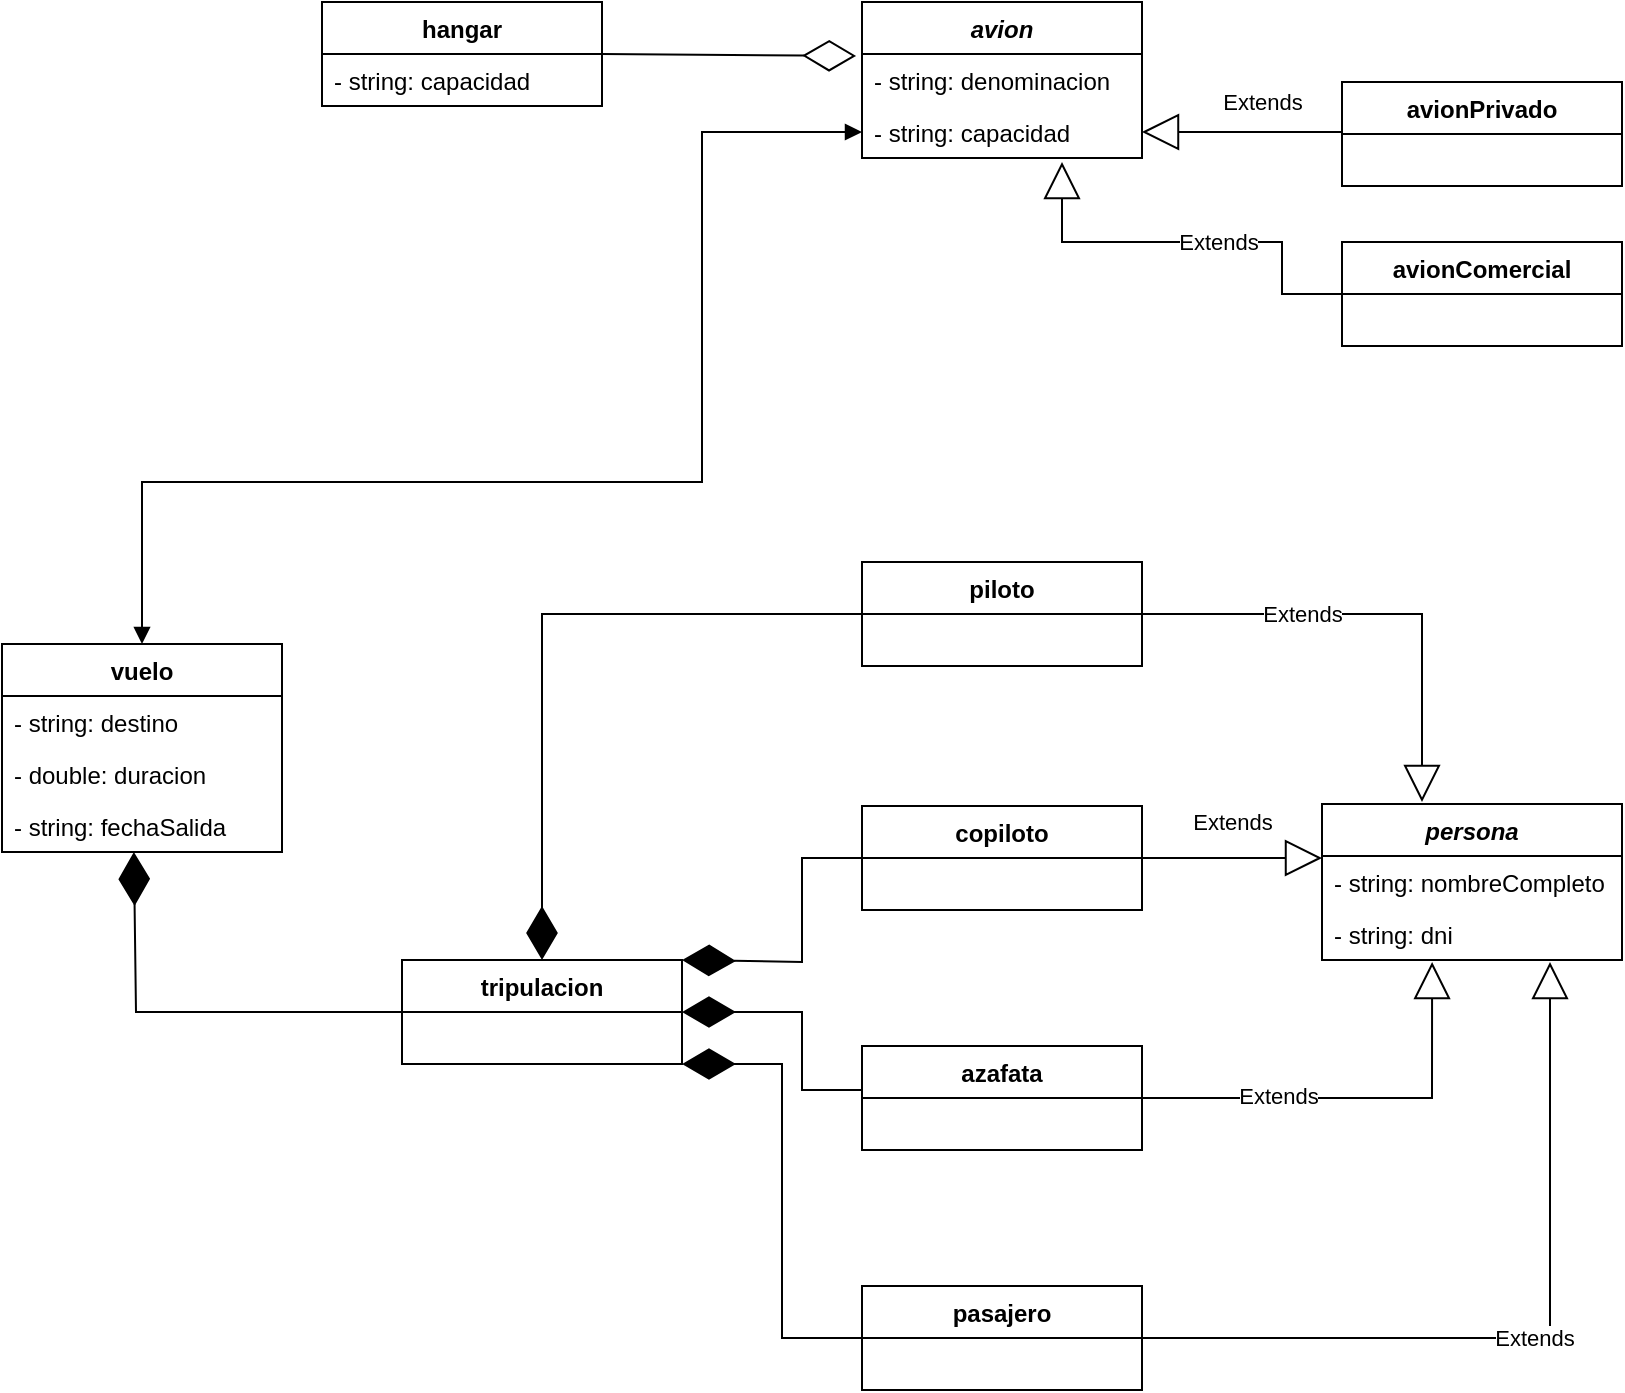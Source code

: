 <mxfile version="17.4.2" type="device"><diagram id="OUKKZpXs8oCcknH9RYhl" name="Page-1"><mxGraphModel dx="868" dy="553" grid="1" gridSize="10" guides="1" tooltips="1" connect="1" arrows="1" fold="1" page="1" pageScale="1" pageWidth="850" pageHeight="1100" math="0" shadow="0"><root><mxCell id="0"/><mxCell id="1" parent="0"/><mxCell id="CEJre-G9HFqHJvvwrJ7U-1" value="avion" style="swimlane;fontStyle=3;childLayout=stackLayout;horizontal=1;startSize=26;fillColor=none;horizontalStack=0;resizeParent=1;resizeParentMax=0;resizeLast=0;collapsible=1;marginBottom=0;" vertex="1" parent="1"><mxGeometry x="470" width="140" height="78" as="geometry"/></mxCell><mxCell id="CEJre-G9HFqHJvvwrJ7U-2" value="- string: denominacion" style="text;strokeColor=none;fillColor=none;align=left;verticalAlign=top;spacingLeft=4;spacingRight=4;overflow=hidden;rotatable=0;points=[[0,0.5],[1,0.5]];portConstraint=eastwest;" vertex="1" parent="CEJre-G9HFqHJvvwrJ7U-1"><mxGeometry y="26" width="140" height="26" as="geometry"/></mxCell><mxCell id="CEJre-G9HFqHJvvwrJ7U-3" value="- string: capacidad" style="text;strokeColor=none;fillColor=none;align=left;verticalAlign=top;spacingLeft=4;spacingRight=4;overflow=hidden;rotatable=0;points=[[0,0.5],[1,0.5]];portConstraint=eastwest;" vertex="1" parent="CEJre-G9HFqHJvvwrJ7U-1"><mxGeometry y="52" width="140" height="26" as="geometry"/></mxCell><mxCell id="CEJre-G9HFqHJvvwrJ7U-6" value="persona" style="swimlane;fontStyle=3;childLayout=stackLayout;horizontal=1;startSize=26;fillColor=none;horizontalStack=0;resizeParent=1;resizeParentMax=0;resizeLast=0;collapsible=1;marginBottom=0;" vertex="1" parent="1"><mxGeometry x="700" y="401" width="150" height="78" as="geometry"/></mxCell><mxCell id="CEJre-G9HFqHJvvwrJ7U-7" value="- string: nombreCompleto" style="text;strokeColor=none;fillColor=none;align=left;verticalAlign=top;spacingLeft=4;spacingRight=4;overflow=hidden;rotatable=0;points=[[0,0.5],[1,0.5]];portConstraint=eastwest;" vertex="1" parent="CEJre-G9HFqHJvvwrJ7U-6"><mxGeometry y="26" width="150" height="26" as="geometry"/></mxCell><mxCell id="CEJre-G9HFqHJvvwrJ7U-8" value="- string: dni" style="text;strokeColor=none;fillColor=none;align=left;verticalAlign=top;spacingLeft=4;spacingRight=4;overflow=hidden;rotatable=0;points=[[0,0.5],[1,0.5]];portConstraint=eastwest;" vertex="1" parent="CEJre-G9HFqHJvvwrJ7U-6"><mxGeometry y="52" width="150" height="26" as="geometry"/></mxCell><mxCell id="CEJre-G9HFqHJvvwrJ7U-10" value="piloto" style="swimlane;fontStyle=1;childLayout=stackLayout;horizontal=1;startSize=26;fillColor=none;horizontalStack=0;resizeParent=1;resizeParentMax=0;resizeLast=0;collapsible=1;marginBottom=0;" vertex="1" parent="1"><mxGeometry x="470" y="280" width="140" height="52" as="geometry"/></mxCell><mxCell id="CEJre-G9HFqHJvvwrJ7U-14" value="copiloto" style="swimlane;fontStyle=1;childLayout=stackLayout;horizontal=1;startSize=26;fillColor=none;horizontalStack=0;resizeParent=1;resizeParentMax=0;resizeLast=0;collapsible=1;marginBottom=0;" vertex="1" parent="1"><mxGeometry x="470" y="402" width="140" height="52" as="geometry"/></mxCell><mxCell id="CEJre-G9HFqHJvvwrJ7U-18" value="azafata" style="swimlane;fontStyle=1;childLayout=stackLayout;horizontal=1;startSize=26;fillColor=none;horizontalStack=0;resizeParent=1;resizeParentMax=0;resizeLast=0;collapsible=1;marginBottom=0;" vertex="1" parent="1"><mxGeometry x="470" y="522" width="140" height="52" as="geometry"/></mxCell><mxCell id="CEJre-G9HFqHJvvwrJ7U-22" value="pasajero" style="swimlane;fontStyle=1;childLayout=stackLayout;horizontal=1;startSize=26;fillColor=none;horizontalStack=0;resizeParent=1;resizeParentMax=0;resizeLast=0;collapsible=1;marginBottom=0;" vertex="1" parent="1"><mxGeometry x="470" y="642" width="140" height="52" as="geometry"/></mxCell><mxCell id="CEJre-G9HFqHJvvwrJ7U-26" value="avionPrivado" style="swimlane;fontStyle=1;childLayout=stackLayout;horizontal=1;startSize=26;fillColor=none;horizontalStack=0;resizeParent=1;resizeParentMax=0;resizeLast=0;collapsible=1;marginBottom=0;" vertex="1" parent="1"><mxGeometry x="710" y="40" width="140" height="52" as="geometry"/></mxCell><mxCell id="CEJre-G9HFqHJvvwrJ7U-30" value="avionComercial" style="swimlane;fontStyle=1;childLayout=stackLayout;horizontal=1;startSize=26;fillColor=none;horizontalStack=0;resizeParent=1;resizeParentMax=0;resizeLast=0;collapsible=1;marginBottom=0;" vertex="1" parent="1"><mxGeometry x="710" y="120" width="140" height="52" as="geometry"/></mxCell><mxCell id="CEJre-G9HFqHJvvwrJ7U-34" value="vuelo" style="swimlane;fontStyle=1;childLayout=stackLayout;horizontal=1;startSize=26;fillColor=none;horizontalStack=0;resizeParent=1;resizeParentMax=0;resizeLast=0;collapsible=1;marginBottom=0;" vertex="1" parent="1"><mxGeometry x="40" y="321" width="140" height="104" as="geometry"/></mxCell><mxCell id="CEJre-G9HFqHJvvwrJ7U-35" value="- string: destino" style="text;strokeColor=none;fillColor=none;align=left;verticalAlign=top;spacingLeft=4;spacingRight=4;overflow=hidden;rotatable=0;points=[[0,0.5],[1,0.5]];portConstraint=eastwest;" vertex="1" parent="CEJre-G9HFqHJvvwrJ7U-34"><mxGeometry y="26" width="140" height="26" as="geometry"/></mxCell><mxCell id="CEJre-G9HFqHJvvwrJ7U-36" value="- double: duracion" style="text;strokeColor=none;fillColor=none;align=left;verticalAlign=top;spacingLeft=4;spacingRight=4;overflow=hidden;rotatable=0;points=[[0,0.5],[1,0.5]];portConstraint=eastwest;" vertex="1" parent="CEJre-G9HFqHJvvwrJ7U-34"><mxGeometry y="52" width="140" height="26" as="geometry"/></mxCell><mxCell id="CEJre-G9HFqHJvvwrJ7U-37" value="- string: fechaSalida" style="text;strokeColor=none;fillColor=none;align=left;verticalAlign=top;spacingLeft=4;spacingRight=4;overflow=hidden;rotatable=0;points=[[0,0.5],[1,0.5]];portConstraint=eastwest;" vertex="1" parent="CEJre-G9HFqHJvvwrJ7U-34"><mxGeometry y="78" width="140" height="26" as="geometry"/></mxCell><mxCell id="CEJre-G9HFqHJvvwrJ7U-40" value="Extends" style="endArrow=block;endSize=16;endFill=0;html=1;rounded=0;exitX=0;exitY=0.5;exitDx=0;exitDy=0;" edge="1" parent="1" source="CEJre-G9HFqHJvvwrJ7U-30"><mxGeometry x="-0.148" width="160" relative="1" as="geometry"><mxPoint x="640" y="210" as="sourcePoint"/><mxPoint x="570" y="80" as="targetPoint"/><Array as="points"><mxPoint x="680" y="146"/><mxPoint x="680" y="120"/><mxPoint x="570" y="120"/></Array><mxPoint as="offset"/></mxGeometry></mxCell><mxCell id="CEJre-G9HFqHJvvwrJ7U-42" value="Extends" style="endArrow=block;endSize=16;endFill=0;html=1;rounded=0;exitX=0;exitY=0.5;exitDx=0;exitDy=0;entryX=1;entryY=0.5;entryDx=0;entryDy=0;" edge="1" parent="1" target="CEJre-G9HFqHJvvwrJ7U-3"><mxGeometry x="-0.2" y="-15" width="160" relative="1" as="geometry"><mxPoint x="710" y="65" as="sourcePoint"/><mxPoint x="620" y="40" as="targetPoint"/><mxPoint as="offset"/></mxGeometry></mxCell><mxCell id="CEJre-G9HFqHJvvwrJ7U-43" value="Extends" style="endArrow=block;endSize=16;endFill=0;html=1;rounded=0;exitX=1;exitY=0.5;exitDx=0;exitDy=0;" edge="1" parent="1" source="CEJre-G9HFqHJvvwrJ7U-10"><mxGeometry x="-0.316" width="160" relative="1" as="geometry"><mxPoint x="440" y="347" as="sourcePoint"/><mxPoint x="750" y="400" as="targetPoint"/><Array as="points"><mxPoint x="750" y="306"/></Array><mxPoint as="offset"/></mxGeometry></mxCell><mxCell id="CEJre-G9HFqHJvvwrJ7U-44" value="Extends" style="endArrow=block;endSize=16;endFill=0;html=1;rounded=0;exitX=1;exitY=0.5;exitDx=0;exitDy=0;" edge="1" parent="1" source="CEJre-G9HFqHJvvwrJ7U-14"><mxGeometry x="0.004" y="17" width="160" relative="1" as="geometry"><mxPoint x="510" y="355" as="sourcePoint"/><mxPoint x="700" y="428" as="targetPoint"/><mxPoint y="-1" as="offset"/></mxGeometry></mxCell><mxCell id="CEJre-G9HFqHJvvwrJ7U-45" value="Extends" style="endArrow=block;endSize=16;endFill=0;html=1;rounded=0;exitX=1;exitY=0.5;exitDx=0;exitDy=0;entryX=0.367;entryY=1.038;entryDx=0;entryDy=0;entryPerimeter=0;" edge="1" parent="1" source="CEJre-G9HFqHJvvwrJ7U-18" target="CEJre-G9HFqHJvvwrJ7U-8"><mxGeometry x="-0.367" y="1" width="160" relative="1" as="geometry"><mxPoint x="510" y="438" as="sourcePoint"/><mxPoint x="748.15" y="507.002" as="targetPoint"/><Array as="points"><mxPoint x="755" y="548"/></Array><mxPoint as="offset"/></mxGeometry></mxCell><mxCell id="CEJre-G9HFqHJvvwrJ7U-46" value="Extends" style="endArrow=block;endSize=16;endFill=0;html=1;rounded=0;exitX=1;exitY=0.5;exitDx=0;exitDy=0;" edge="1" parent="1" source="CEJre-G9HFqHJvvwrJ7U-22"><mxGeometry width="160" relative="1" as="geometry"><mxPoint x="649.02" y="654" as="sourcePoint"/><mxPoint x="814" y="480" as="targetPoint"/><Array as="points"><mxPoint x="814" y="668"/></Array></mxGeometry></mxCell><mxCell id="CEJre-G9HFqHJvvwrJ7U-47" value="hangar" style="swimlane;fontStyle=1;childLayout=stackLayout;horizontal=1;startSize=26;fillColor=none;horizontalStack=0;resizeParent=1;resizeParentMax=0;resizeLast=0;collapsible=1;marginBottom=0;" vertex="1" parent="1"><mxGeometry x="200" width="140" height="52" as="geometry"/></mxCell><mxCell id="CEJre-G9HFqHJvvwrJ7U-48" value="- string: capacidad" style="text;strokeColor=none;fillColor=none;align=left;verticalAlign=top;spacingLeft=4;spacingRight=4;overflow=hidden;rotatable=0;points=[[0,0.5],[1,0.5]];portConstraint=eastwest;" vertex="1" parent="CEJre-G9HFqHJvvwrJ7U-47"><mxGeometry y="26" width="140" height="26" as="geometry"/></mxCell><mxCell id="CEJre-G9HFqHJvvwrJ7U-51" value="tripulacion" style="swimlane;fontStyle=1;childLayout=stackLayout;horizontal=1;startSize=26;fillColor=none;horizontalStack=0;resizeParent=1;resizeParentMax=0;resizeLast=0;collapsible=1;marginBottom=0;" vertex="1" parent="1"><mxGeometry x="240" y="479" width="140" height="52" as="geometry"/></mxCell><mxCell id="CEJre-G9HFqHJvvwrJ7U-61" value="" style="endArrow=diamondThin;endFill=1;endSize=24;html=1;rounded=0;entryX=0.471;entryY=1;entryDx=0;entryDy=0;entryPerimeter=0;exitX=0;exitY=0.5;exitDx=0;exitDy=0;" edge="1" parent="1" target="CEJre-G9HFqHJvvwrJ7U-37"><mxGeometry width="160" relative="1" as="geometry"><mxPoint x="240" y="505" as="sourcePoint"/><mxPoint x="240" y="520" as="targetPoint"/><Array as="points"><mxPoint x="107" y="505"/></Array></mxGeometry></mxCell><mxCell id="CEJre-G9HFqHJvvwrJ7U-62" value="" style="endArrow=diamondThin;endFill=1;endSize=24;html=1;rounded=0;entryX=0.5;entryY=0;entryDx=0;entryDy=0;exitX=0;exitY=0.5;exitDx=0;exitDy=0;" edge="1" parent="1" source="CEJre-G9HFqHJvvwrJ7U-10" target="CEJre-G9HFqHJvvwrJ7U-51"><mxGeometry width="160" relative="1" as="geometry"><mxPoint x="453" y="356" as="sourcePoint"/><mxPoint x="320.06" y="280.004" as="targetPoint"/><Array as="points"><mxPoint x="310" y="306"/></Array></mxGeometry></mxCell><mxCell id="CEJre-G9HFqHJvvwrJ7U-63" value="" style="endArrow=diamondThin;endFill=1;endSize=24;html=1;rounded=0;entryX=1;entryY=0;entryDx=0;entryDy=0;exitX=0;exitY=0.5;exitDx=0;exitDy=0;" edge="1" parent="1" source="CEJre-G9HFqHJvvwrJ7U-14" target="CEJre-G9HFqHJvvwrJ7U-51"><mxGeometry width="160" relative="1" as="geometry"><mxPoint x="480" y="316" as="sourcePoint"/><mxPoint x="320" y="450" as="targetPoint"/><Array as="points"><mxPoint x="440" y="428"/><mxPoint x="440" y="480"/></Array></mxGeometry></mxCell><mxCell id="CEJre-G9HFqHJvvwrJ7U-64" value="" style="endArrow=diamondThin;endFill=1;endSize=24;html=1;rounded=0;entryX=1;entryY=0.5;entryDx=0;entryDy=0;exitX=0;exitY=0.25;exitDx=0;exitDy=0;" edge="1" parent="1"><mxGeometry width="160" relative="1" as="geometry"><mxPoint x="470" y="544" as="sourcePoint"/><mxPoint x="380" y="505" as="targetPoint"/><Array as="points"><mxPoint x="440" y="544"/><mxPoint x="440" y="505"/></Array></mxGeometry></mxCell><mxCell id="CEJre-G9HFqHJvvwrJ7U-65" value="" style="endArrow=diamondThin;endFill=1;endSize=24;html=1;rounded=0;entryX=1;entryY=0.5;entryDx=0;entryDy=0;exitX=0;exitY=0.5;exitDx=0;exitDy=0;" edge="1" parent="1" source="CEJre-G9HFqHJvvwrJ7U-22"><mxGeometry width="160" relative="1" as="geometry"><mxPoint x="450" y="626" as="sourcePoint"/><mxPoint x="380" y="531" as="targetPoint"/><Array as="points"><mxPoint x="430" y="668"/><mxPoint x="430" y="531"/></Array></mxGeometry></mxCell><mxCell id="CEJre-G9HFqHJvvwrJ7U-68" value="" style="endArrow=block;startArrow=block;endFill=1;startFill=1;html=1;rounded=0;exitX=0.5;exitY=0;exitDx=0;exitDy=0;entryX=0;entryY=0.5;entryDx=0;entryDy=0;" edge="1" parent="1" source="CEJre-G9HFqHJvvwrJ7U-34" target="CEJre-G9HFqHJvvwrJ7U-3"><mxGeometry width="160" relative="1" as="geometry"><mxPoint x="140" y="220" as="sourcePoint"/><mxPoint x="470" y="91" as="targetPoint"/><Array as="points"><mxPoint x="110" y="240"/><mxPoint x="390" y="240"/><mxPoint x="390" y="65"/></Array></mxGeometry></mxCell><mxCell id="CEJre-G9HFqHJvvwrJ7U-71" value="" style="endArrow=diamondThin;endFill=0;endSize=24;html=1;rounded=0;exitX=1;exitY=0.5;exitDx=0;exitDy=0;entryX=-0.021;entryY=0.038;entryDx=0;entryDy=0;entryPerimeter=0;" edge="1" parent="1" source="CEJre-G9HFqHJvvwrJ7U-47" target="CEJre-G9HFqHJvvwrJ7U-2"><mxGeometry width="160" relative="1" as="geometry"><mxPoint x="360" y="40" as="sourcePoint"/><mxPoint x="440" y="30" as="targetPoint"/></mxGeometry></mxCell></root></mxGraphModel></diagram></mxfile>
